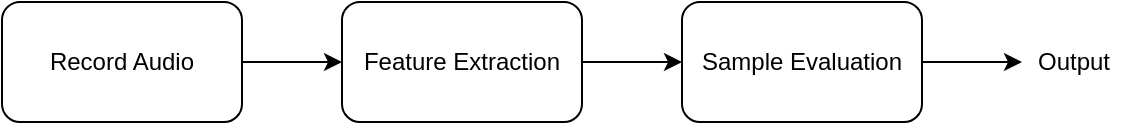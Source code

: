<mxfile version="15.5.9" type="device"><diagram id="I665JRDmpKKf9RNbE4Go" name="Page-1"><mxGraphModel dx="1038" dy="588" grid="1" gridSize="10" guides="1" tooltips="1" connect="1" arrows="1" fold="1" page="1" pageScale="1" pageWidth="3300" pageHeight="4681" math="0" shadow="0"><root><mxCell id="0"/><mxCell id="1" parent="0"/><mxCell id="gdWFvZbNOse-TR4IJ1WM-3" style="edgeStyle=orthogonalEdgeStyle;rounded=0;orthogonalLoop=1;jettySize=auto;html=1;" edge="1" parent="1" source="gdWFvZbNOse-TR4IJ1WM-1" target="gdWFvZbNOse-TR4IJ1WM-2"><mxGeometry relative="1" as="geometry"/></mxCell><mxCell id="gdWFvZbNOse-TR4IJ1WM-1" value="Record Audio" style="rounded=1;whiteSpace=wrap;html=1;" vertex="1" parent="1"><mxGeometry x="140" y="160" width="120" height="60" as="geometry"/></mxCell><mxCell id="gdWFvZbNOse-TR4IJ1WM-8" style="edgeStyle=orthogonalEdgeStyle;rounded=0;orthogonalLoop=1;jettySize=auto;html=1;entryX=0;entryY=0.5;entryDx=0;entryDy=0;" edge="1" parent="1" source="gdWFvZbNOse-TR4IJ1WM-2" target="gdWFvZbNOse-TR4IJ1WM-4"><mxGeometry relative="1" as="geometry"/></mxCell><mxCell id="gdWFvZbNOse-TR4IJ1WM-2" value="Feature Extraction" style="rounded=1;whiteSpace=wrap;html=1;" vertex="1" parent="1"><mxGeometry x="310" y="160" width="120" height="60" as="geometry"/></mxCell><mxCell id="gdWFvZbNOse-TR4IJ1WM-9" style="edgeStyle=orthogonalEdgeStyle;rounded=0;orthogonalLoop=1;jettySize=auto;html=1;" edge="1" parent="1" source="gdWFvZbNOse-TR4IJ1WM-4"><mxGeometry relative="1" as="geometry"><mxPoint x="650" y="190" as="targetPoint"/></mxGeometry></mxCell><mxCell id="gdWFvZbNOse-TR4IJ1WM-4" value="Sample Evaluation" style="rounded=1;whiteSpace=wrap;html=1;" vertex="1" parent="1"><mxGeometry x="480" y="160" width="120" height="60" as="geometry"/></mxCell><mxCell id="gdWFvZbNOse-TR4IJ1WM-10" value="Output" style="text;html=1;strokeColor=none;fillColor=none;align=center;verticalAlign=middle;whiteSpace=wrap;rounded=0;" vertex="1" parent="1"><mxGeometry x="646" y="175" width="60" height="30" as="geometry"/></mxCell></root></mxGraphModel></diagram></mxfile>